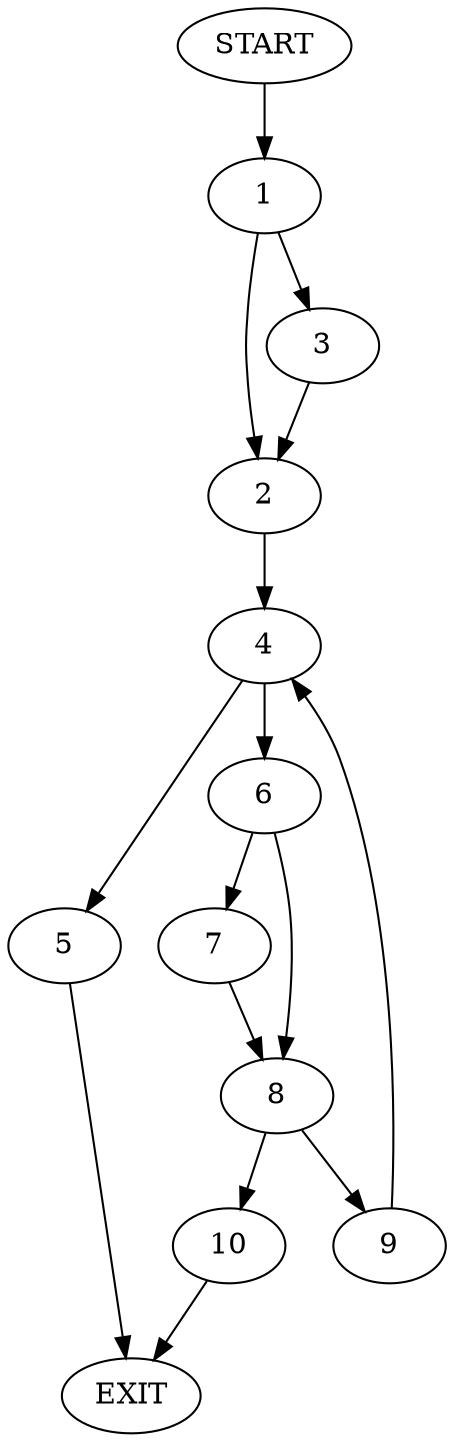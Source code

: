digraph {
0 [label="START"]
11 [label="EXIT"]
0 -> 1
1 -> 2
1 -> 3
2 -> 4
3 -> 2
4 -> 5
4 -> 6
5 -> 11
6 -> 7
6 -> 8
8 -> 9
8 -> 10
7 -> 8
10 -> 11
9 -> 4
}
